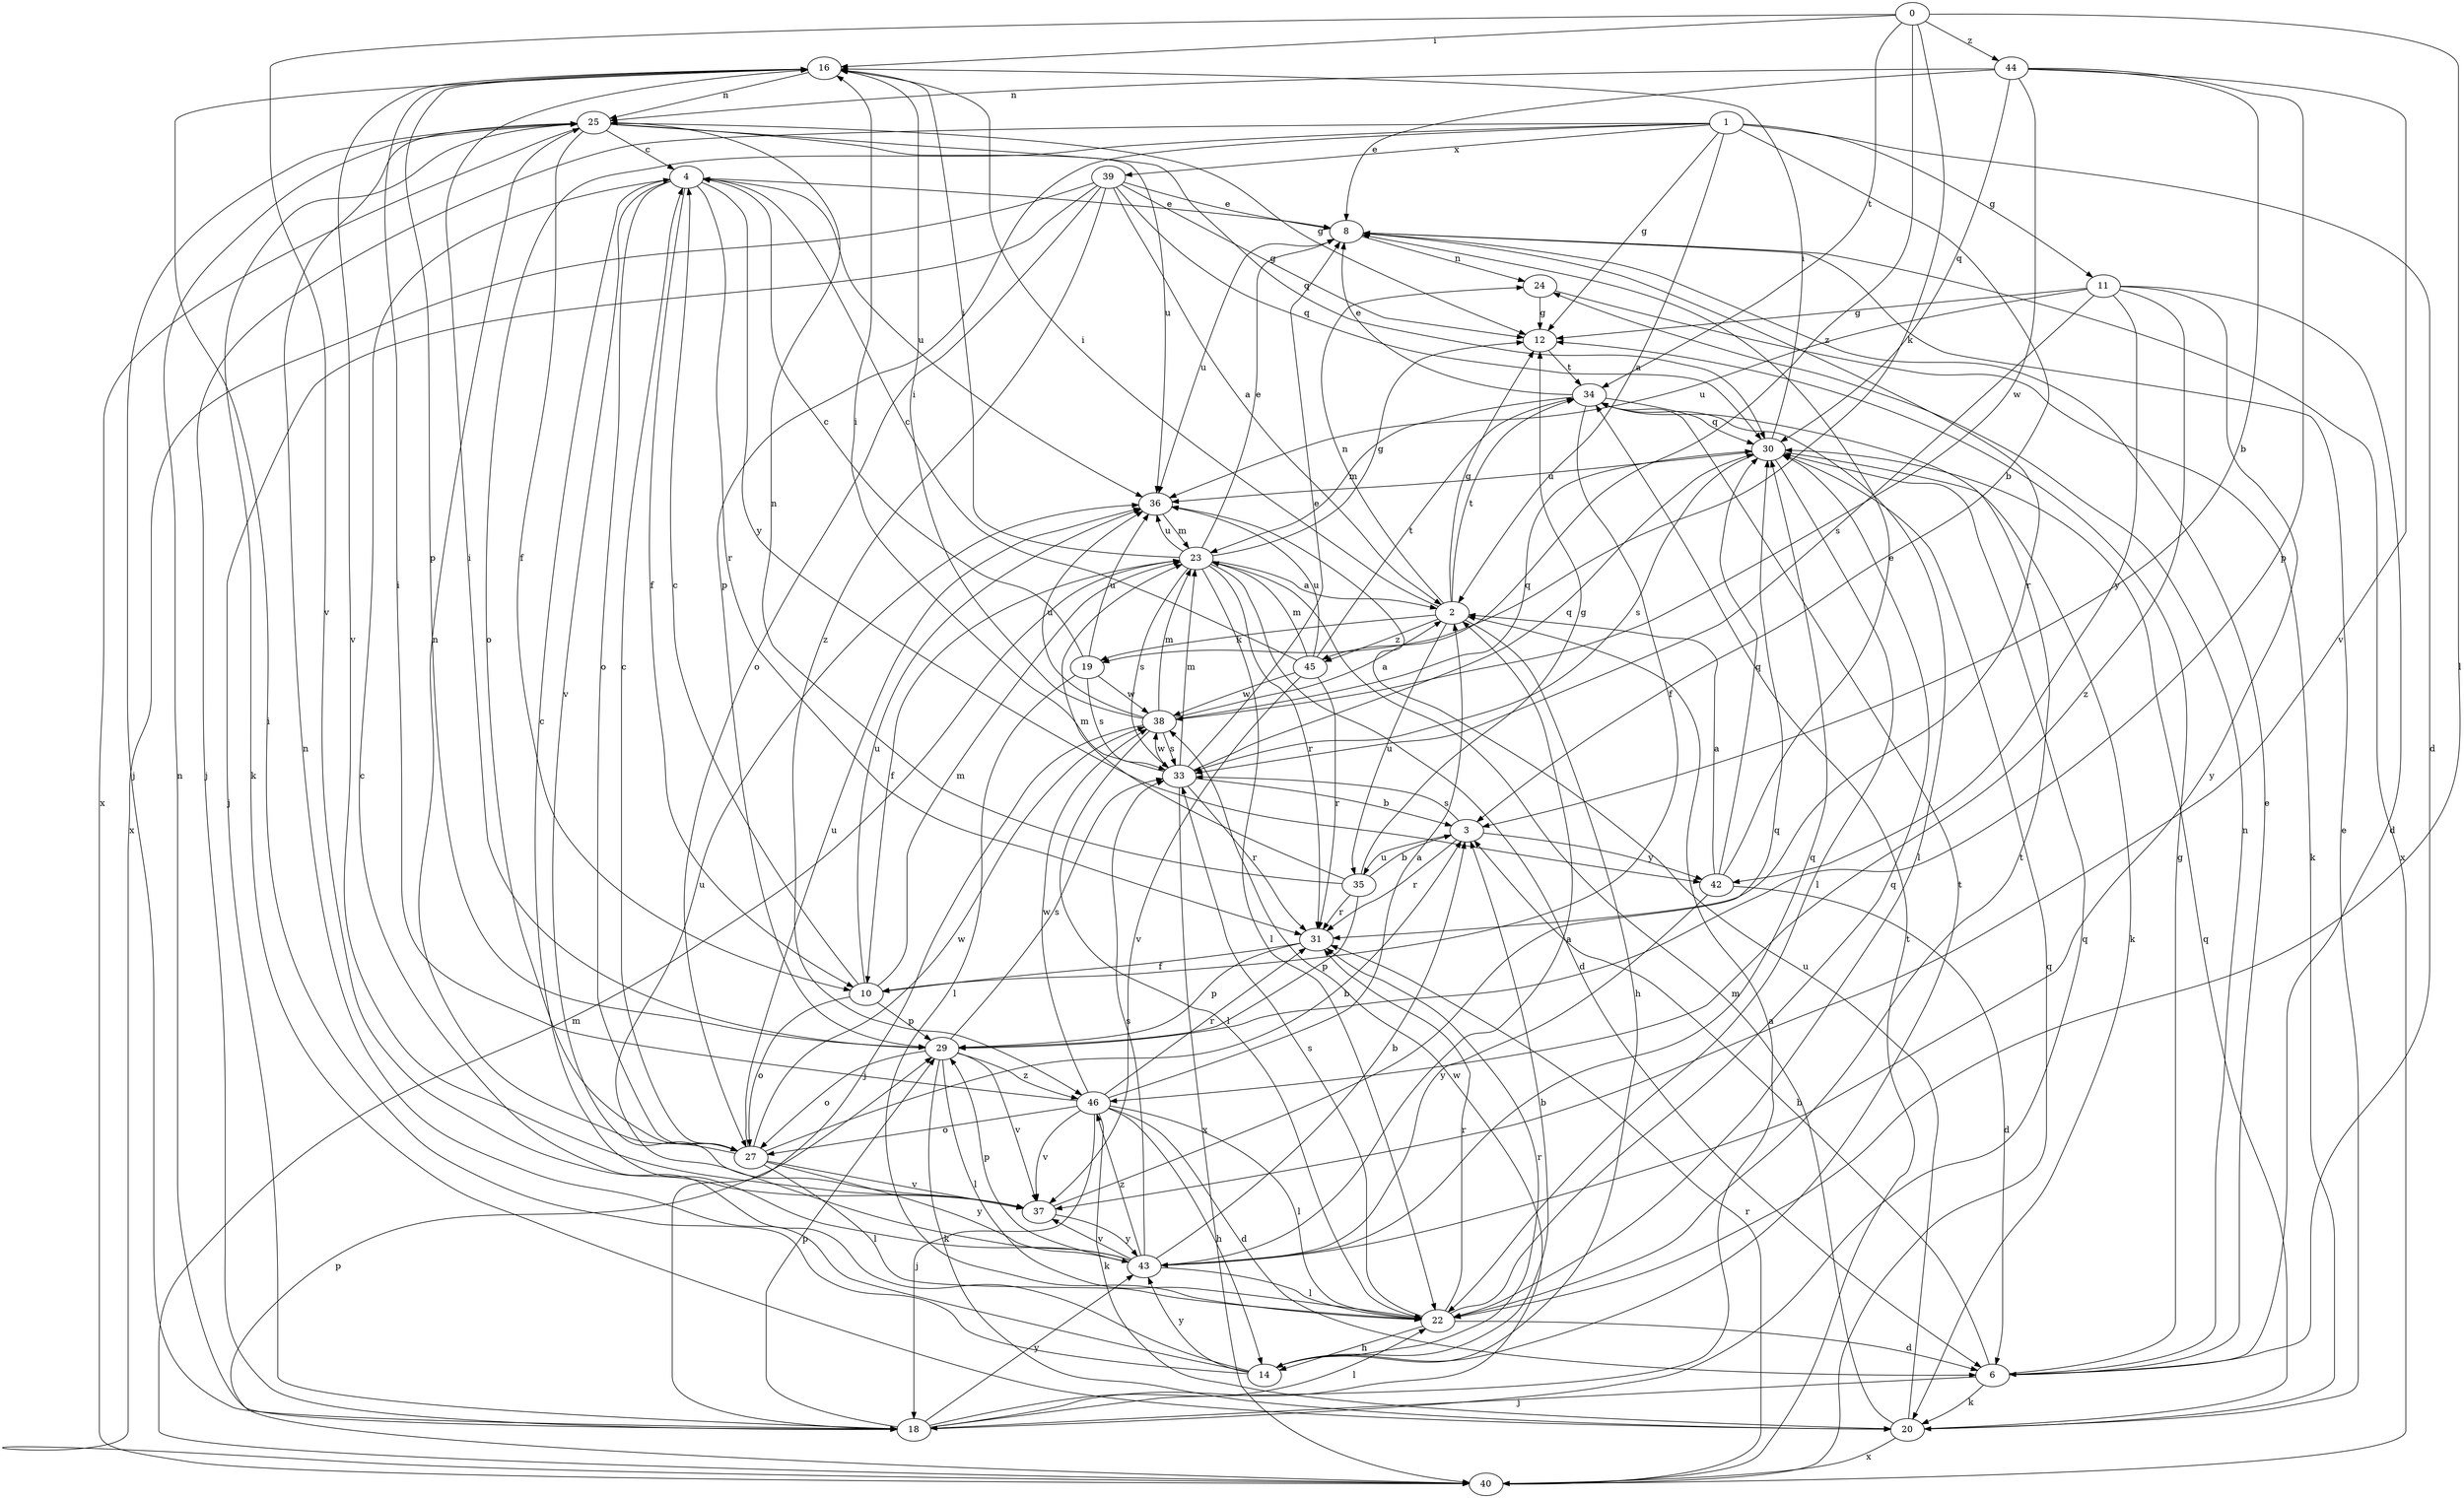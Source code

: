 strict digraph  {
0;
1;
2;
3;
4;
6;
8;
10;
11;
12;
14;
16;
18;
19;
20;
22;
23;
24;
25;
27;
29;
30;
31;
33;
34;
35;
36;
37;
38;
39;
40;
42;
43;
44;
45;
46;
0 -> 16  [label=i];
0 -> 19  [label=k];
0 -> 22  [label=l];
0 -> 34  [label=t];
0 -> 37  [label=v];
0 -> 44  [label=z];
0 -> 45  [label=z];
1 -> 2  [label=a];
1 -> 3  [label=b];
1 -> 6  [label=d];
1 -> 11  [label=g];
1 -> 12  [label=g];
1 -> 18  [label=j];
1 -> 27  [label=o];
1 -> 29  [label=p];
1 -> 39  [label=x];
2 -> 12  [label=g];
2 -> 14  [label=h];
2 -> 16  [label=i];
2 -> 19  [label=k];
2 -> 24  [label=n];
2 -> 34  [label=t];
2 -> 35  [label=u];
2 -> 45  [label=z];
3 -> 31  [label=r];
3 -> 33  [label=s];
3 -> 35  [label=u];
3 -> 42  [label=y];
4 -> 8  [label=e];
4 -> 10  [label=f];
4 -> 27  [label=o];
4 -> 31  [label=r];
4 -> 36  [label=u];
4 -> 37  [label=v];
4 -> 42  [label=y];
6 -> 3  [label=b];
6 -> 8  [label=e];
6 -> 12  [label=g];
6 -> 18  [label=j];
6 -> 20  [label=k];
6 -> 24  [label=n];
8 -> 24  [label=n];
8 -> 31  [label=r];
8 -> 36  [label=u];
8 -> 40  [label=x];
10 -> 4  [label=c];
10 -> 23  [label=m];
10 -> 27  [label=o];
10 -> 29  [label=p];
10 -> 36  [label=u];
11 -> 6  [label=d];
11 -> 12  [label=g];
11 -> 33  [label=s];
11 -> 36  [label=u];
11 -> 42  [label=y];
11 -> 43  [label=y];
11 -> 46  [label=z];
12 -> 34  [label=t];
14 -> 3  [label=b];
14 -> 4  [label=c];
14 -> 16  [label=i];
14 -> 25  [label=n];
14 -> 31  [label=r];
14 -> 34  [label=t];
14 -> 43  [label=y];
16 -> 25  [label=n];
16 -> 29  [label=p];
16 -> 37  [label=v];
18 -> 2  [label=a];
18 -> 22  [label=l];
18 -> 25  [label=n];
18 -> 29  [label=p];
18 -> 30  [label=q];
18 -> 38  [label=w];
18 -> 43  [label=y];
19 -> 4  [label=c];
19 -> 22  [label=l];
19 -> 33  [label=s];
19 -> 36  [label=u];
19 -> 38  [label=w];
20 -> 8  [label=e];
20 -> 23  [label=m];
20 -> 30  [label=q];
20 -> 36  [label=u];
20 -> 40  [label=x];
22 -> 6  [label=d];
22 -> 14  [label=h];
22 -> 30  [label=q];
22 -> 31  [label=r];
22 -> 33  [label=s];
22 -> 34  [label=t];
23 -> 2  [label=a];
23 -> 6  [label=d];
23 -> 8  [label=e];
23 -> 10  [label=f];
23 -> 12  [label=g];
23 -> 16  [label=i];
23 -> 22  [label=l];
23 -> 31  [label=r];
23 -> 33  [label=s];
23 -> 36  [label=u];
24 -> 12  [label=g];
24 -> 20  [label=k];
25 -> 4  [label=c];
25 -> 10  [label=f];
25 -> 12  [label=g];
25 -> 18  [label=j];
25 -> 20  [label=k];
25 -> 30  [label=q];
25 -> 36  [label=u];
25 -> 40  [label=x];
27 -> 3  [label=b];
27 -> 4  [label=c];
27 -> 22  [label=l];
27 -> 25  [label=n];
27 -> 36  [label=u];
27 -> 37  [label=v];
27 -> 38  [label=w];
27 -> 43  [label=y];
29 -> 16  [label=i];
29 -> 20  [label=k];
29 -> 22  [label=l];
29 -> 27  [label=o];
29 -> 33  [label=s];
29 -> 37  [label=v];
29 -> 46  [label=z];
30 -> 16  [label=i];
30 -> 20  [label=k];
30 -> 22  [label=l];
30 -> 33  [label=s];
30 -> 36  [label=u];
31 -> 10  [label=f];
31 -> 29  [label=p];
33 -> 3  [label=b];
33 -> 8  [label=e];
33 -> 16  [label=i];
33 -> 23  [label=m];
33 -> 30  [label=q];
33 -> 31  [label=r];
33 -> 38  [label=w];
33 -> 40  [label=x];
34 -> 8  [label=e];
34 -> 10  [label=f];
34 -> 22  [label=l];
34 -> 23  [label=m];
34 -> 30  [label=q];
35 -> 3  [label=b];
35 -> 12  [label=g];
35 -> 23  [label=m];
35 -> 25  [label=n];
35 -> 29  [label=p];
35 -> 31  [label=r];
36 -> 23  [label=m];
37 -> 30  [label=q];
37 -> 43  [label=y];
38 -> 2  [label=a];
38 -> 16  [label=i];
38 -> 18  [label=j];
38 -> 22  [label=l];
38 -> 23  [label=m];
38 -> 30  [label=q];
38 -> 33  [label=s];
38 -> 36  [label=u];
39 -> 2  [label=a];
39 -> 8  [label=e];
39 -> 12  [label=g];
39 -> 18  [label=j];
39 -> 27  [label=o];
39 -> 30  [label=q];
39 -> 40  [label=x];
39 -> 46  [label=z];
40 -> 23  [label=m];
40 -> 29  [label=p];
40 -> 30  [label=q];
40 -> 31  [label=r];
40 -> 34  [label=t];
42 -> 2  [label=a];
42 -> 6  [label=d];
42 -> 8  [label=e];
42 -> 30  [label=q];
42 -> 43  [label=y];
43 -> 2  [label=a];
43 -> 3  [label=b];
43 -> 4  [label=c];
43 -> 22  [label=l];
43 -> 29  [label=p];
43 -> 30  [label=q];
43 -> 33  [label=s];
43 -> 36  [label=u];
43 -> 37  [label=v];
43 -> 46  [label=z];
44 -> 3  [label=b];
44 -> 8  [label=e];
44 -> 25  [label=n];
44 -> 29  [label=p];
44 -> 30  [label=q];
44 -> 37  [label=v];
44 -> 38  [label=w];
45 -> 4  [label=c];
45 -> 23  [label=m];
45 -> 31  [label=r];
45 -> 34  [label=t];
45 -> 36  [label=u];
45 -> 37  [label=v];
45 -> 38  [label=w];
46 -> 2  [label=a];
46 -> 6  [label=d];
46 -> 14  [label=h];
46 -> 16  [label=i];
46 -> 18  [label=j];
46 -> 20  [label=k];
46 -> 22  [label=l];
46 -> 27  [label=o];
46 -> 31  [label=r];
46 -> 37  [label=v];
46 -> 38  [label=w];
}
